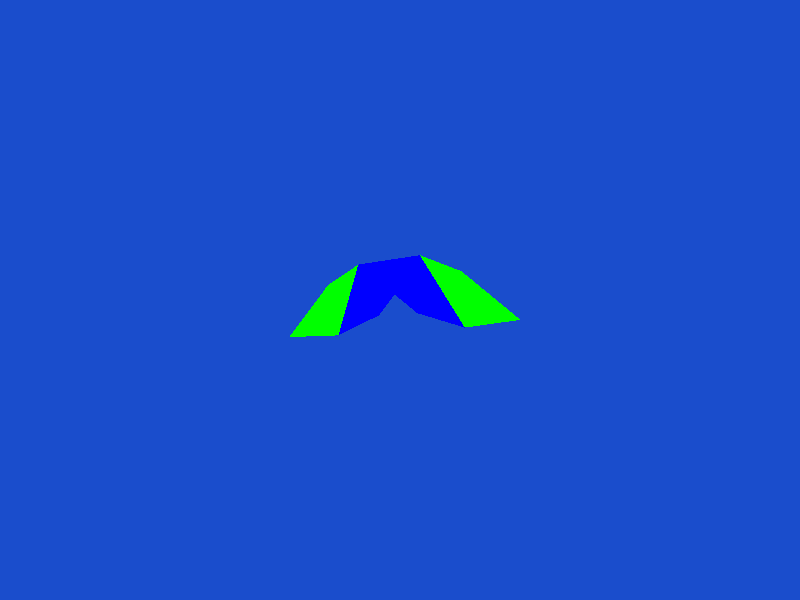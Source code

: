 /*
	POV-Ray geometry file created by Paul Bourke

	Model information
	Number of objects = 36
		x bounds of model = -1.70964 -> 1.70964
		y bounds of model = -0.61748 -> 0.62098
		z bounds of model = -1.25448 -> 1.51925
		Centroid (0,0.00175002,0.132385)
*/

#include "colors.inc"
#include "shapes.inc"

#version 2.0

#declare WireFrameRadius = 0.0247716
#declare LineEndCapShape = sphere {<0,0,0>,0.0247716}

background {
	color rgb <0.1,0.3,0.8>
}

/* Viewing information */
camera {
	location <-10,0,1.02068e-10>
	up <0,1,0>
	right <1,0,0>
	look_at <0,0.00175002,0.132385>
}

/* Lighting info */
light_source {
	<0,0.00175002,4.42537>
	color White
}
light_source {
	<5.12892,1.86119,4.42537>
	color White
}

/* The model geometry follows */

#declare Texture1 = texture {
	pigment {
		color rgb <0,1,0>
	}
	finish {
		ambient 0.2
		diffuse 0.8
		specular 0.6
		roughness 0.01
	}
}

triangle {
	<-0.854818,0.439469,-0.581496>,
	<-2.44149e-15,0.62098,-0.0953479>,
	<1.01017e-16,-0.379509,-0.56105>
	texture {Texture1}
}
triangle {
	<-0.854818,0.439469,-0.581496>,
	<1.01017e-16,-0.379509,-0.56105>,
	<-0.854818,-0.300185,-1.25448>
	texture {Texture1}
}
triangle {
	<-0.854818,0.439469,-0.581496>,
	<-0.854818,-0.300185,-1.25448>,
	<-1.70964,-0.379509,-0.56105>
	texture {Texture1}
}
triangle {
	<-0.854818,0.439469,-0.581496>,
	<-1.70964,-0.379509,-0.56105>,
	<-1.70964,0.62098,-0.0953479>
	texture {Texture1}
}
triangle {
	<-0.854818,0.439469,-0.581496>,
	<-1.70964,0.62098,-0.0953479>,
	<-0.854818,0.541656,0.598086>
	texture {Texture1}
}
triangle {
	<-0.854818,0.439469,-0.581496>,
	<-0.854818,0.541656,0.598086>,
	<-2.44149e-15,0.62098,-0.0953479>
	texture {Texture1}
}
triangle {
	<-3.97778e-16,0.255047,1.03068>,
	<-2.44149e-15,0.62098,-0.0953479>,
	<-0.854818,0.541656,0.598086>
	texture {Texture1}
}
triangle {
	<-3.97778e-16,0.255047,1.03068>,
	<-0.854818,0.541656,0.598086>,
	<-0.854818,-0.538156,0.825817>
	texture {Texture1}
}
triangle {
	<-3.97778e-16,0.255047,1.03068>,
	<-0.854818,-0.538156,0.825817>,
	<1.30094e-16,-0.61748,1.51925>
	texture {Texture1}
}
triangle {
	<-3.97778e-16,0.255047,1.03068>,
	<1.30094e-16,-0.61748,1.51925>,
	<0.854818,-0.538156,0.825817>
	texture {Texture1}
}
triangle {
	<-3.97778e-16,0.255047,1.03068>,
	<0.854818,-0.538156,0.825817>,
	<0.854818,0.541656,0.598086>
	texture {Texture1}
}
triangle {
	<-3.97778e-16,0.255047,1.03068>,
	<0.854818,0.541656,0.598086>,
	<-2.44149e-15,0.62098,-0.0953479>
	texture {Texture1}
}
triangle {
	<0.854818,0.439469,-0.581496>,
	<-2.44149e-15,0.62098,-0.0953479>,
	<0.854818,0.541656,0.598086>
	texture {Texture1}
}
triangle {
	<0.854818,0.439469,-0.581496>,
	<0.854818,0.541656,0.598086>,
	<1.70964,0.62098,-0.0953479>
	texture {Texture1}
}
triangle {
	<0.854818,0.439469,-0.581496>,
	<1.70964,0.62098,-0.0953479>,
	<1.70964,-0.379509,-0.56105>
	texture {Texture1}
}
triangle {
	<0.854818,0.439469,-0.581496>,
	<1.70964,-0.379509,-0.56105>,
	<0.854818,-0.300185,-1.25448>
	texture {Texture1}
}
triangle {
	<0.854818,0.439469,-0.581496>,
	<0.854818,-0.300185,-1.25448>,
	<1.01017e-16,-0.379509,-0.56105>
	texture {Texture1}
}
triangle {
	<0.854818,0.439469,-0.581496>,
	<1.01017e-16,-0.379509,-0.56105>,
	<-2.44149e-15,0.62098,-0.0953479>
	texture {Texture1}
}

#declare Texture2 = texture {
	pigment {
		color rgb <0,0,1>
	}
	finish {
		ambient 0.2
		diffuse 0.8
		specular 0.6
		roughness 0.01
	}
}

triangle {
	<-0.854818,-0.197998,-0.0749017>,
	<1.01017e-16,-0.379509,-0.56105>,
	<-2.44149e-15,0.62098,-0.0953479>
	texture {Texture2}
}
triangle {
	<-0.854818,-0.197998,-0.0749017>,
	<-0.854818,-0.300185,-1.25448>,
	<1.01017e-16,-0.379509,-0.56105>
	texture {Texture2}
}
triangle {
	<-0.854818,-0.197998,-0.0749017>,
	<-1.70964,-0.379509,-0.56105>,
	<-0.854818,-0.300185,-1.25448>
	texture {Texture2}
}
triangle {
	<-0.854818,-0.197998,-0.0749017>,
	<-1.70964,0.62098,-0.0953479>,
	<-1.70964,-0.379509,-0.56105>
	texture {Texture2}
}
triangle {
	<-0.854818,-0.197998,-0.0749017>,
	<-0.854818,0.541656,0.598086>,
	<-1.70964,0.62098,-0.0953479>
	texture {Texture2}
}
triangle {
	<-0.854818,-0.197998,-0.0749017>,
	<-2.44149e-15,0.62098,-0.0953479>,
	<-0.854818,0.541656,0.598086>
	texture {Texture2}
}
triangle {
	<-4.739e-16,-0.251548,0.393218>,
	<-0.854818,0.541656,0.598086>,
	<-2.44149e-15,0.62098,-0.0953479>
	texture {Texture2}
}
triangle {
	<-4.739e-16,-0.251548,0.393218>,
	<-0.854818,-0.538156,0.825817>,
	<-0.854818,0.541656,0.598086>
	texture {Texture2}
}
triangle {
	<-4.739e-16,-0.251548,0.393218>,
	<1.30094e-16,-0.61748,1.51925>,
	<-0.854818,-0.538156,0.825817>
	texture {Texture2}
}
triangle {
	<-4.739e-16,-0.251548,0.393218>,
	<0.854818,-0.538156,0.825817>,
	<1.30094e-16,-0.61748,1.51925>
	texture {Texture2}
}
triangle {
	<-4.739e-16,-0.251548,0.393218>,
	<0.854818,0.541656,0.598086>,
	<0.854818,-0.538156,0.825817>
	texture {Texture2}
}
triangle {
	<-4.739e-16,-0.251548,0.393218>,
	<-2.44149e-15,0.62098,-0.0953479>,
	<0.854818,0.541656,0.598086>
	texture {Texture2}
}
triangle {
	<0.854818,-0.197998,-0.0749017>,
	<0.854818,0.541656,0.598086>,
	<-2.44149e-15,0.62098,-0.0953479>
	texture {Texture2}
}
triangle {
	<0.854818,-0.197998,-0.0749017>,
	<1.70964,0.62098,-0.0953479>,
	<0.854818,0.541656,0.598086>
	texture {Texture2}
}
triangle {
	<0.854818,-0.197998,-0.0749017>,
	<1.70964,-0.379509,-0.56105>,
	<1.70964,0.62098,-0.0953479>
	texture {Texture2}
}
triangle {
	<0.854818,-0.197998,-0.0749017>,
	<0.854818,-0.300185,-1.25448>,
	<1.70964,-0.379509,-0.56105>
	texture {Texture2}
}
triangle {
	<0.854818,-0.197998,-0.0749017>,
	<1.01017e-16,-0.379509,-0.56105>,
	<0.854818,-0.300185,-1.25448>
	texture {Texture2}
}
triangle {
	<0.854818,-0.197998,-0.0749017>,
	<-2.44149e-15,0.62098,-0.0953479>,
	<1.01017e-16,-0.379509,-0.56105>
	texture {Texture2}
}
